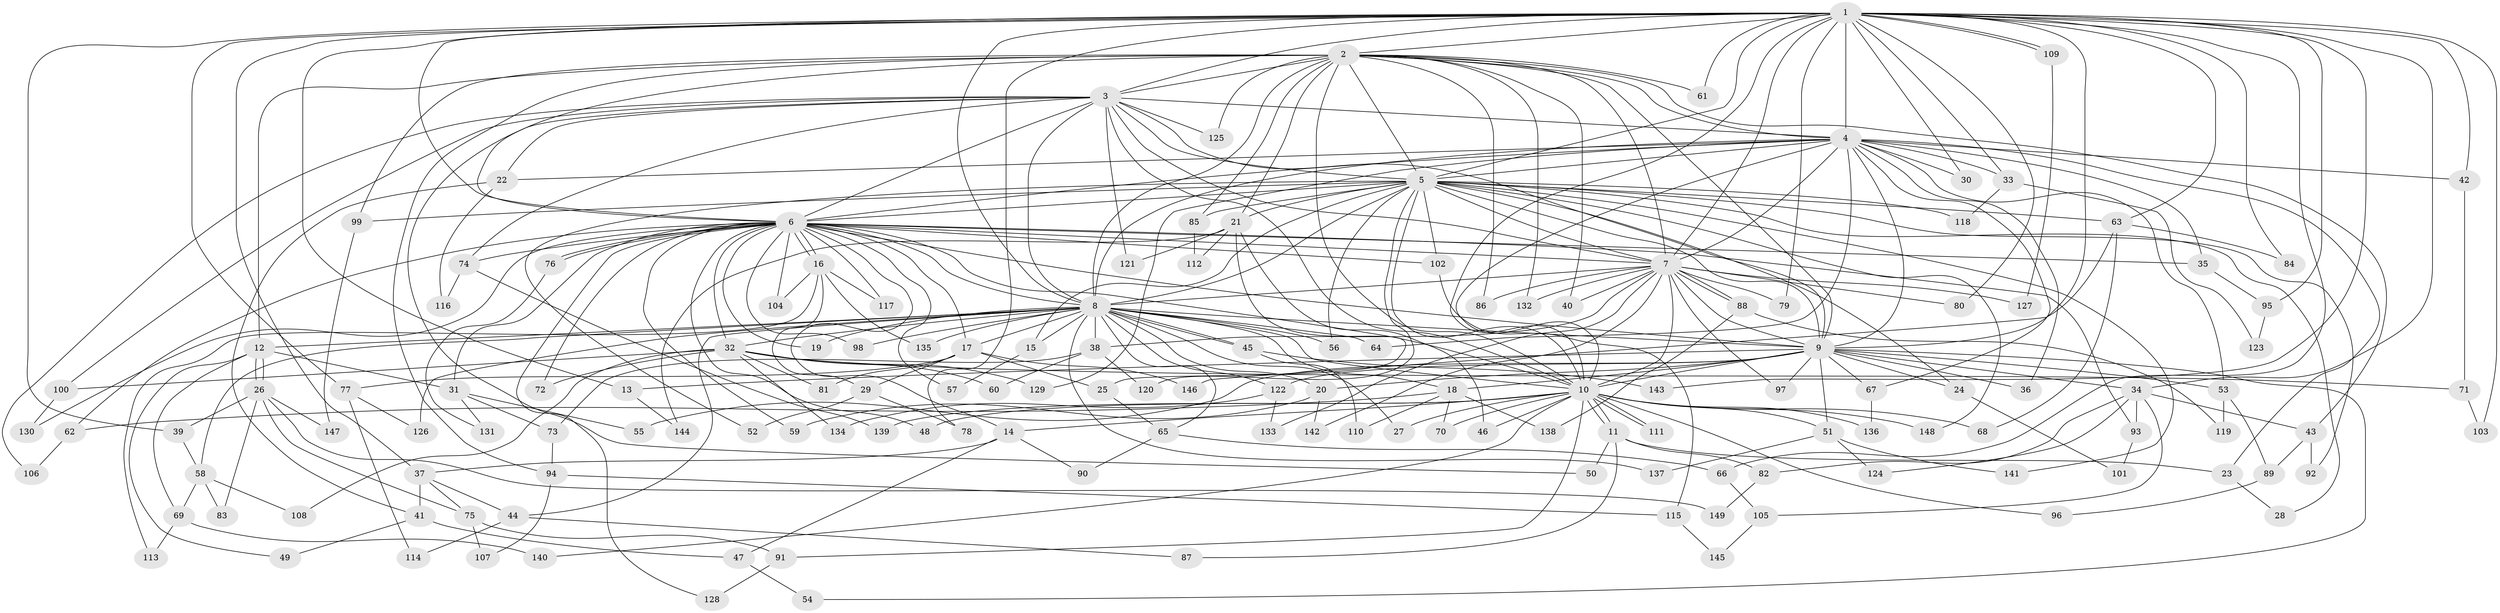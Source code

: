 // Generated by graph-tools (version 1.1) at 2025/25/03/09/25 03:25:52]
// undirected, 149 vertices, 323 edges
graph export_dot {
graph [start="1"]
  node [color=gray90,style=filled];
  1;
  2;
  3;
  4;
  5;
  6;
  7;
  8;
  9;
  10;
  11;
  12;
  13;
  14;
  15;
  16;
  17;
  18;
  19;
  20;
  21;
  22;
  23;
  24;
  25;
  26;
  27;
  28;
  29;
  30;
  31;
  32;
  33;
  34;
  35;
  36;
  37;
  38;
  39;
  40;
  41;
  42;
  43;
  44;
  45;
  46;
  47;
  48;
  49;
  50;
  51;
  52;
  53;
  54;
  55;
  56;
  57;
  58;
  59;
  60;
  61;
  62;
  63;
  64;
  65;
  66;
  67;
  68;
  69;
  70;
  71;
  72;
  73;
  74;
  75;
  76;
  77;
  78;
  79;
  80;
  81;
  82;
  83;
  84;
  85;
  86;
  87;
  88;
  89;
  90;
  91;
  92;
  93;
  94;
  95;
  96;
  97;
  98;
  99;
  100;
  101;
  102;
  103;
  104;
  105;
  106;
  107;
  108;
  109;
  110;
  111;
  112;
  113;
  114;
  115;
  116;
  117;
  118;
  119;
  120;
  121;
  122;
  123;
  124;
  125;
  126;
  127;
  128;
  129;
  130;
  131;
  132;
  133;
  134;
  135;
  136;
  137;
  138;
  139;
  140;
  141;
  142;
  143;
  144;
  145;
  146;
  147;
  148;
  149;
  1 -- 2;
  1 -- 3;
  1 -- 4;
  1 -- 5;
  1 -- 6;
  1 -- 7;
  1 -- 8;
  1 -- 9;
  1 -- 10;
  1 -- 13;
  1 -- 30;
  1 -- 33;
  1 -- 34;
  1 -- 37;
  1 -- 39;
  1 -- 42;
  1 -- 61;
  1 -- 63;
  1 -- 66;
  1 -- 77;
  1 -- 78;
  1 -- 79;
  1 -- 80;
  1 -- 84;
  1 -- 95;
  1 -- 103;
  1 -- 109;
  1 -- 109;
  1 -- 143;
  2 -- 3;
  2 -- 4;
  2 -- 5;
  2 -- 6;
  2 -- 7;
  2 -- 8;
  2 -- 9;
  2 -- 10;
  2 -- 12;
  2 -- 21;
  2 -- 40;
  2 -- 43;
  2 -- 61;
  2 -- 85;
  2 -- 86;
  2 -- 94;
  2 -- 99;
  2 -- 125;
  2 -- 132;
  3 -- 4;
  3 -- 5;
  3 -- 6;
  3 -- 7;
  3 -- 8;
  3 -- 9;
  3 -- 10;
  3 -- 22;
  3 -- 50;
  3 -- 74;
  3 -- 100;
  3 -- 106;
  3 -- 121;
  3 -- 125;
  4 -- 5;
  4 -- 6;
  4 -- 7;
  4 -- 8;
  4 -- 9;
  4 -- 10;
  4 -- 22;
  4 -- 23;
  4 -- 30;
  4 -- 33;
  4 -- 35;
  4 -- 36;
  4 -- 42;
  4 -- 53;
  4 -- 64;
  4 -- 67;
  4 -- 129;
  5 -- 6;
  5 -- 7;
  5 -- 8;
  5 -- 9;
  5 -- 10;
  5 -- 15;
  5 -- 21;
  5 -- 24;
  5 -- 28;
  5 -- 52;
  5 -- 56;
  5 -- 63;
  5 -- 85;
  5 -- 92;
  5 -- 99;
  5 -- 102;
  5 -- 118;
  5 -- 120;
  5 -- 141;
  5 -- 148;
  6 -- 7;
  6 -- 8;
  6 -- 9;
  6 -- 10;
  6 -- 14;
  6 -- 16;
  6 -- 16;
  6 -- 17;
  6 -- 19;
  6 -- 31;
  6 -- 32;
  6 -- 35;
  6 -- 48;
  6 -- 57;
  6 -- 59;
  6 -- 62;
  6 -- 72;
  6 -- 74;
  6 -- 76;
  6 -- 76;
  6 -- 93;
  6 -- 98;
  6 -- 102;
  6 -- 104;
  6 -- 117;
  6 -- 128;
  6 -- 130;
  7 -- 8;
  7 -- 9;
  7 -- 10;
  7 -- 38;
  7 -- 40;
  7 -- 79;
  7 -- 80;
  7 -- 86;
  7 -- 88;
  7 -- 88;
  7 -- 97;
  7 -- 127;
  7 -- 132;
  7 -- 133;
  7 -- 142;
  8 -- 9;
  8 -- 10;
  8 -- 12;
  8 -- 15;
  8 -- 17;
  8 -- 18;
  8 -- 19;
  8 -- 20;
  8 -- 27;
  8 -- 32;
  8 -- 38;
  8 -- 44;
  8 -- 45;
  8 -- 45;
  8 -- 56;
  8 -- 58;
  8 -- 64;
  8 -- 65;
  8 -- 98;
  8 -- 122;
  8 -- 126;
  8 -- 135;
  8 -- 137;
  9 -- 10;
  9 -- 13;
  9 -- 18;
  9 -- 20;
  9 -- 24;
  9 -- 34;
  9 -- 36;
  9 -- 51;
  9 -- 53;
  9 -- 54;
  9 -- 55;
  9 -- 67;
  9 -- 97;
  9 -- 122;
  10 -- 11;
  10 -- 11;
  10 -- 14;
  10 -- 27;
  10 -- 46;
  10 -- 48;
  10 -- 51;
  10 -- 68;
  10 -- 70;
  10 -- 91;
  10 -- 96;
  10 -- 111;
  10 -- 111;
  10 -- 136;
  10 -- 139;
  10 -- 140;
  10 -- 148;
  11 -- 23;
  11 -- 50;
  11 -- 82;
  11 -- 87;
  12 -- 26;
  12 -- 26;
  12 -- 31;
  12 -- 49;
  12 -- 69;
  13 -- 144;
  14 -- 37;
  14 -- 47;
  14 -- 90;
  15 -- 57;
  16 -- 29;
  16 -- 104;
  16 -- 113;
  16 -- 117;
  16 -- 135;
  17 -- 25;
  17 -- 29;
  17 -- 77;
  17 -- 81;
  17 -- 146;
  18 -- 62;
  18 -- 70;
  18 -- 110;
  18 -- 138;
  20 -- 59;
  20 -- 142;
  21 -- 25;
  21 -- 46;
  21 -- 112;
  21 -- 121;
  21 -- 144;
  22 -- 41;
  22 -- 116;
  23 -- 28;
  24 -- 101;
  25 -- 65;
  26 -- 39;
  26 -- 75;
  26 -- 83;
  26 -- 147;
  26 -- 149;
  29 -- 52;
  29 -- 78;
  31 -- 55;
  31 -- 73;
  31 -- 131;
  32 -- 60;
  32 -- 71;
  32 -- 72;
  32 -- 81;
  32 -- 100;
  32 -- 108;
  32 -- 129;
  32 -- 134;
  33 -- 118;
  33 -- 123;
  34 -- 43;
  34 -- 82;
  34 -- 93;
  34 -- 105;
  34 -- 124;
  35 -- 95;
  37 -- 41;
  37 -- 44;
  37 -- 75;
  38 -- 60;
  38 -- 73;
  38 -- 120;
  39 -- 58;
  41 -- 47;
  41 -- 49;
  42 -- 71;
  43 -- 89;
  43 -- 92;
  44 -- 87;
  44 -- 114;
  45 -- 110;
  45 -- 143;
  47 -- 54;
  51 -- 124;
  51 -- 137;
  51 -- 141;
  53 -- 89;
  53 -- 119;
  58 -- 69;
  58 -- 83;
  58 -- 108;
  62 -- 106;
  63 -- 68;
  63 -- 84;
  63 -- 146;
  65 -- 66;
  65 -- 90;
  66 -- 105;
  67 -- 136;
  69 -- 113;
  69 -- 140;
  71 -- 103;
  73 -- 94;
  74 -- 116;
  74 -- 139;
  75 -- 91;
  75 -- 107;
  76 -- 131;
  77 -- 114;
  77 -- 126;
  82 -- 149;
  85 -- 112;
  88 -- 119;
  88 -- 138;
  89 -- 96;
  91 -- 128;
  93 -- 101;
  94 -- 107;
  94 -- 115;
  95 -- 123;
  99 -- 147;
  100 -- 130;
  102 -- 115;
  105 -- 145;
  109 -- 127;
  115 -- 145;
  122 -- 133;
  122 -- 134;
}
